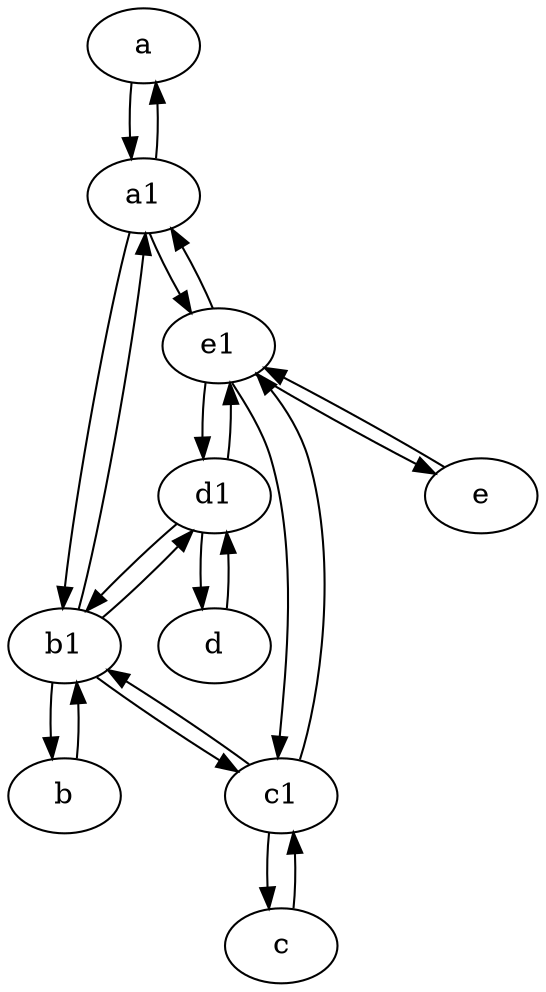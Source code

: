 digraph  {
	a [pos="40,10!"];
	d [pos="20,30!"];
	b [pos="50,20!"];
	d1 [pos="25,30!"];
	c1 [pos="30,15!"];
	c [pos="20,10!"];
	b1 [pos="45,20!"];
	e [pos="30,50!"];
	a1 [pos="40,15!"];
	e1 [pos="25,45!"];
	b -> b1;
	b1 -> d1;
	b1 -> b;
	c1 -> c;
	d1 -> d;
	b1 -> c1;
	d1 -> b1;
	e1 -> a1;
	e1 -> d1;
	c1 -> b1;
	e1 -> c1;
	a1 -> b1;
	a1 -> a;
	e1 -> e;
	c1 -> e1;
	a -> a1;
	a1 -> e1;
	c -> c1;
	b1 -> a1;
	e -> e1;
	d -> d1;
	d1 -> e1;

	}